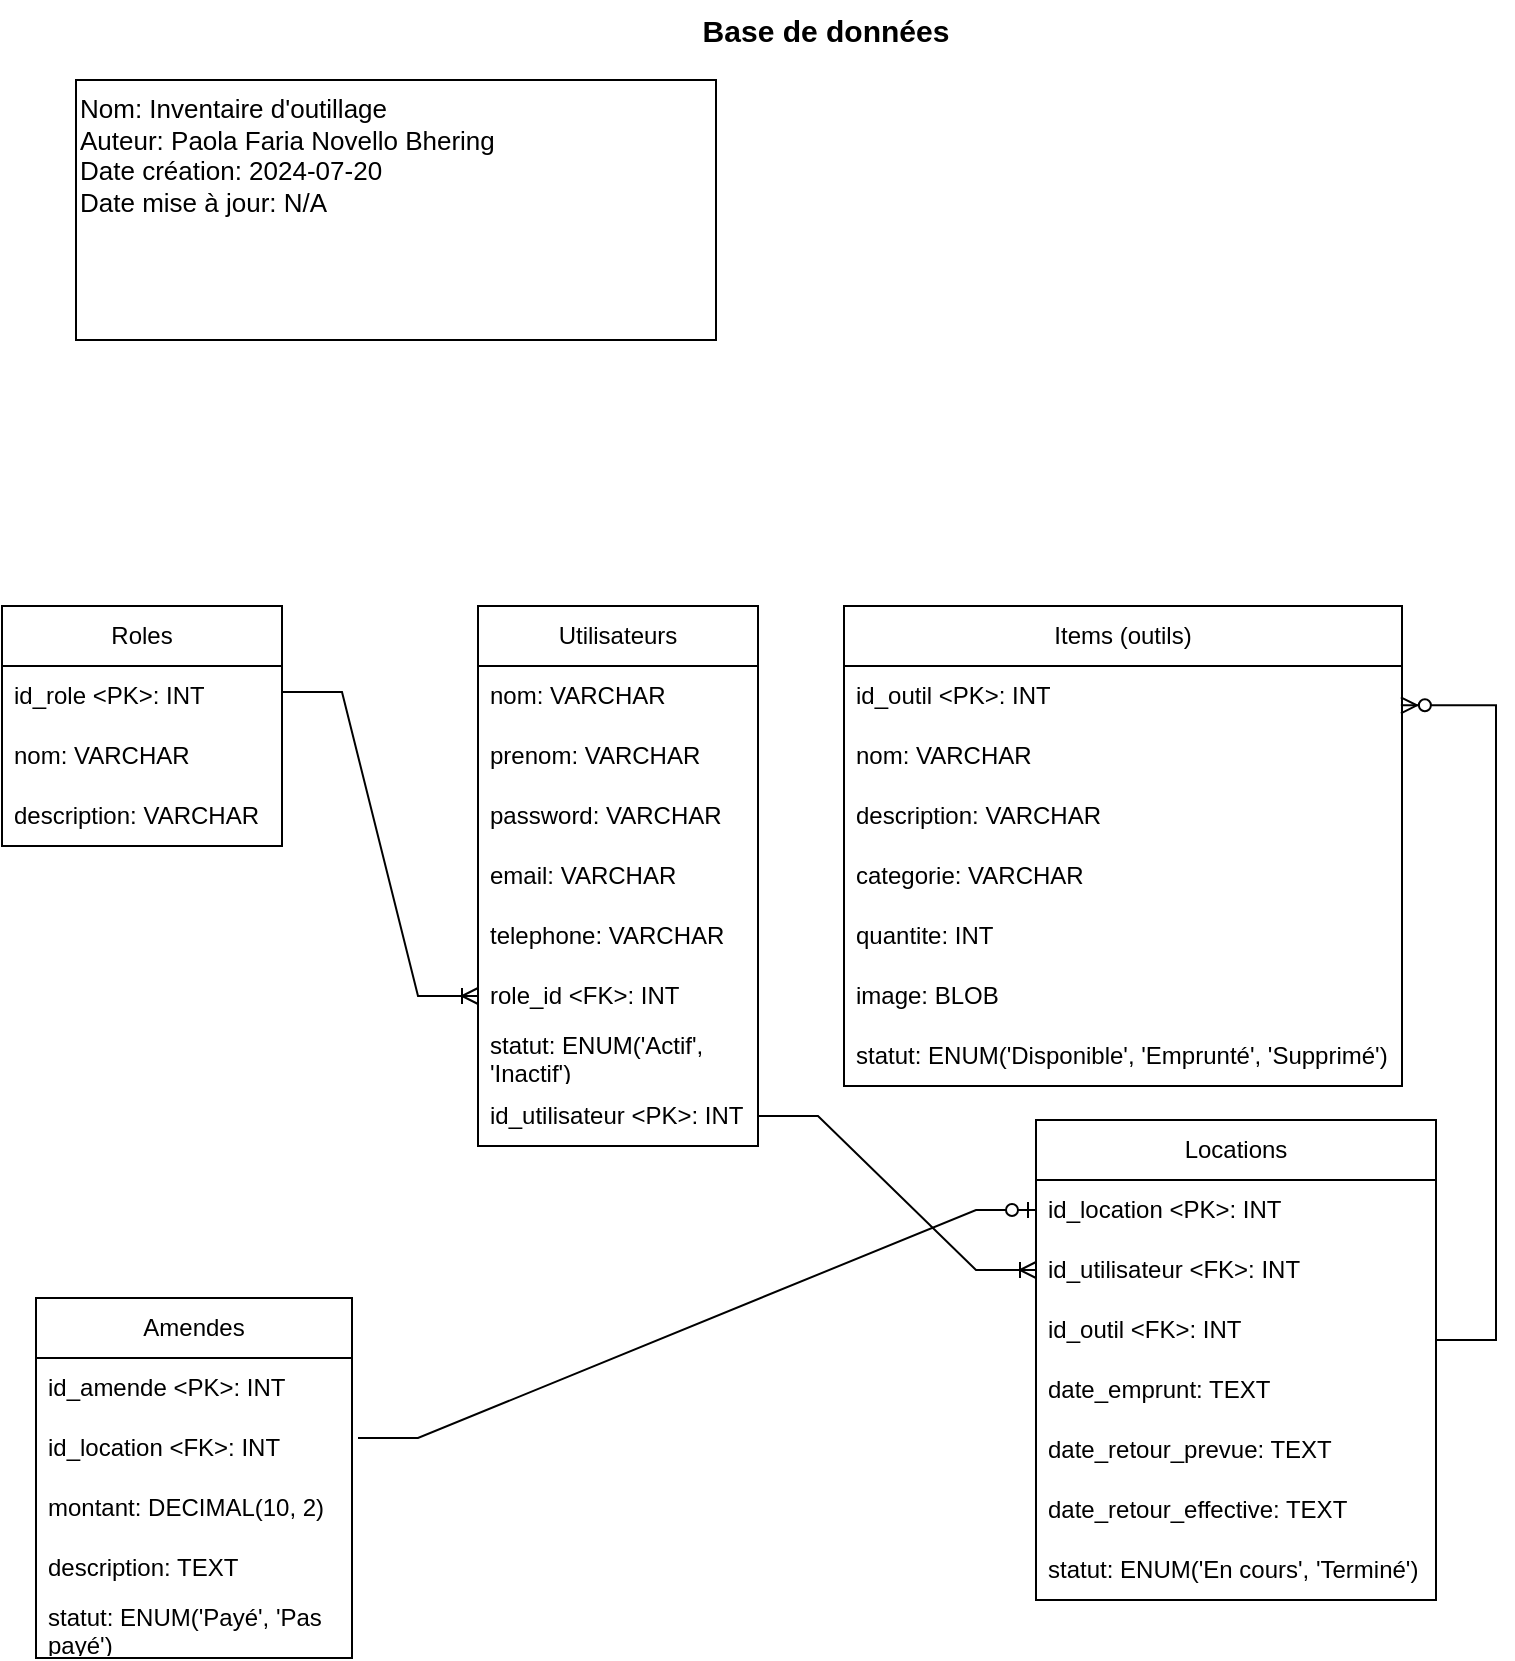 <mxfile version="21.8.2" type="device">
  <diagram name="Page-1" id="j_84Ol_rRc1WWKsA9hxo">
    <mxGraphModel dx="2074" dy="836" grid="1" gridSize="10" guides="1" tooltips="1" connect="1" arrows="1" fold="1" page="1" pageScale="1" pageWidth="2339" pageHeight="3300" math="0" shadow="0">
      <root>
        <mxCell id="0" />
        <mxCell id="1" parent="0" />
        <mxCell id="dwD8XqkciGVuNtvJuvMU-1" value="Roles" style="swimlane;fontStyle=0;childLayout=stackLayout;horizontal=1;startSize=30;horizontalStack=0;resizeParent=1;resizeParentMax=0;resizeLast=0;collapsible=1;marginBottom=0;whiteSpace=wrap;html=1;" parent="1" vertex="1">
          <mxGeometry x="3" y="323" width="140" height="120" as="geometry" />
        </mxCell>
        <mxCell id="dwD8XqkciGVuNtvJuvMU-2" value="id_role &amp;lt;PK&amp;gt;: INT" style="text;strokeColor=none;fillColor=none;align=left;verticalAlign=middle;spacingLeft=4;spacingRight=4;overflow=hidden;points=[[0,0.5],[1,0.5]];portConstraint=eastwest;rotatable=0;whiteSpace=wrap;html=1;" parent="dwD8XqkciGVuNtvJuvMU-1" vertex="1">
          <mxGeometry y="30" width="140" height="30" as="geometry" />
        </mxCell>
        <mxCell id="dwD8XqkciGVuNtvJuvMU-3" value="nom: VARCHAR" style="text;strokeColor=none;fillColor=none;align=left;verticalAlign=middle;spacingLeft=4;spacingRight=4;overflow=hidden;points=[[0,0.5],[1,0.5]];portConstraint=eastwest;rotatable=0;whiteSpace=wrap;html=1;" parent="dwD8XqkciGVuNtvJuvMU-1" vertex="1">
          <mxGeometry y="60" width="140" height="30" as="geometry" />
        </mxCell>
        <mxCell id="dwD8XqkciGVuNtvJuvMU-4" value="description: VARCHAR" style="text;strokeColor=none;fillColor=none;align=left;verticalAlign=middle;spacingLeft=4;spacingRight=4;overflow=hidden;points=[[0,0.5],[1,0.5]];portConstraint=eastwest;rotatable=0;whiteSpace=wrap;html=1;" parent="dwD8XqkciGVuNtvJuvMU-1" vertex="1">
          <mxGeometry y="90" width="140" height="30" as="geometry" />
        </mxCell>
        <mxCell id="dwD8XqkciGVuNtvJuvMU-6" value="Utilisateurs" style="swimlane;fontStyle=0;childLayout=stackLayout;horizontal=1;startSize=30;horizontalStack=0;resizeParent=1;resizeParentMax=0;resizeLast=0;collapsible=1;marginBottom=0;whiteSpace=wrap;html=1;" parent="1" vertex="1">
          <mxGeometry x="241" y="323" width="140" height="270" as="geometry" />
        </mxCell>
        <mxCell id="dwD8XqkciGVuNtvJuvMU-8" value="nom: VARCHAR" style="text;strokeColor=none;fillColor=none;align=left;verticalAlign=middle;spacingLeft=4;spacingRight=4;overflow=hidden;points=[[0,0.5],[1,0.5]];portConstraint=eastwest;rotatable=0;whiteSpace=wrap;html=1;" parent="dwD8XqkciGVuNtvJuvMU-6" vertex="1">
          <mxGeometry y="30" width="140" height="30" as="geometry" />
        </mxCell>
        <mxCell id="dwD8XqkciGVuNtvJuvMU-9" value="prenom: VARCHAR" style="text;strokeColor=none;fillColor=none;align=left;verticalAlign=middle;spacingLeft=4;spacingRight=4;overflow=hidden;points=[[0,0.5],[1,0.5]];portConstraint=eastwest;rotatable=0;whiteSpace=wrap;html=1;" parent="dwD8XqkciGVuNtvJuvMU-6" vertex="1">
          <mxGeometry y="60" width="140" height="30" as="geometry" />
        </mxCell>
        <mxCell id="dwD8XqkciGVuNtvJuvMU-11" value="password: VARCHAR" style="text;strokeColor=none;fillColor=none;align=left;verticalAlign=middle;spacingLeft=4;spacingRight=4;overflow=hidden;points=[[0,0.5],[1,0.5]];portConstraint=eastwest;rotatable=0;whiteSpace=wrap;html=1;" parent="dwD8XqkciGVuNtvJuvMU-6" vertex="1">
          <mxGeometry y="90" width="140" height="30" as="geometry" />
        </mxCell>
        <mxCell id="dwD8XqkciGVuNtvJuvMU-27" value="email: VARCHAR" style="text;strokeColor=none;fillColor=none;align=left;verticalAlign=middle;spacingLeft=4;spacingRight=4;overflow=hidden;points=[[0,0.5],[1,0.5]];portConstraint=eastwest;rotatable=0;whiteSpace=wrap;html=1;" parent="dwD8XqkciGVuNtvJuvMU-6" vertex="1">
          <mxGeometry y="120" width="140" height="30" as="geometry" />
        </mxCell>
        <mxCell id="dwD8XqkciGVuNtvJuvMU-28" value="telephone: VARCHAR" style="text;strokeColor=none;fillColor=none;align=left;verticalAlign=middle;spacingLeft=4;spacingRight=4;overflow=hidden;points=[[0,0.5],[1,0.5]];portConstraint=eastwest;rotatable=0;whiteSpace=wrap;html=1;" parent="dwD8XqkciGVuNtvJuvMU-6" vertex="1">
          <mxGeometry y="150" width="140" height="30" as="geometry" />
        </mxCell>
        <mxCell id="dwD8XqkciGVuNtvJuvMU-12" value="role_id &amp;lt;FK&amp;gt;: INT" style="text;strokeColor=none;fillColor=none;align=left;verticalAlign=middle;spacingLeft=4;spacingRight=4;overflow=hidden;points=[[0,0.5],[1,0.5]];portConstraint=eastwest;rotatable=0;whiteSpace=wrap;html=1;" parent="dwD8XqkciGVuNtvJuvMU-6" vertex="1">
          <mxGeometry y="180" width="140" height="30" as="geometry" />
        </mxCell>
        <mxCell id="dwD8XqkciGVuNtvJuvMU-58" value="statut: ENUM(&#39;Actif&#39;, &#39;Inactif&#39;)" style="text;strokeColor=none;fillColor=none;align=left;verticalAlign=middle;spacingLeft=4;spacingRight=4;overflow=hidden;points=[[0,0.5],[1,0.5]];portConstraint=eastwest;rotatable=0;whiteSpace=wrap;html=1;" parent="dwD8XqkciGVuNtvJuvMU-6" vertex="1">
          <mxGeometry y="210" width="140" height="30" as="geometry" />
        </mxCell>
        <mxCell id="dwD8XqkciGVuNtvJuvMU-7" value="id_utilisateur &amp;lt;PK&amp;gt;: INT" style="text;strokeColor=none;fillColor=none;align=left;verticalAlign=middle;spacingLeft=4;spacingRight=4;overflow=hidden;points=[[0,0.5],[1,0.5]];portConstraint=eastwest;rotatable=0;whiteSpace=wrap;html=1;" parent="dwD8XqkciGVuNtvJuvMU-6" vertex="1">
          <mxGeometry y="240" width="140" height="30" as="geometry" />
        </mxCell>
        <mxCell id="dwD8XqkciGVuNtvJuvMU-13" value="Nom: Inventaire d&#39;outillage&lt;br&gt;Auteur: Paola Faria Novello Bhering&amp;nbsp;&lt;br&gt;Date création: 2024-07-20&lt;br&gt;Date mise à jour: N/A" style="rounded=0;whiteSpace=wrap;html=1;align=left;verticalAlign=top;fontSize=13;spacingBottom=0;" parent="1" vertex="1">
          <mxGeometry x="40" y="60" width="320" height="130" as="geometry" />
        </mxCell>
        <mxCell id="dwD8XqkciGVuNtvJuvMU-14" value="Base de données" style="text;strokeColor=none;align=center;fillColor=none;html=1;verticalAlign=middle;whiteSpace=wrap;rounded=0;fontStyle=1;fontSize=15;" parent="1" vertex="1">
          <mxGeometry x="260" y="20" width="310" height="30" as="geometry" />
        </mxCell>
        <mxCell id="dwD8XqkciGVuNtvJuvMU-15" value="Items (outils)" style="swimlane;fontStyle=0;childLayout=stackLayout;horizontal=1;startSize=30;horizontalStack=0;resizeParent=1;resizeParentMax=0;resizeLast=0;collapsible=1;marginBottom=0;whiteSpace=wrap;html=1;" parent="1" vertex="1">
          <mxGeometry x="424" y="323" width="279" height="240" as="geometry" />
        </mxCell>
        <mxCell id="dwD8XqkciGVuNtvJuvMU-16" value="id_outil &amp;lt;PK&amp;gt;: INT" style="text;strokeColor=none;fillColor=none;align=left;verticalAlign=middle;spacingLeft=4;spacingRight=4;overflow=hidden;points=[[0,0.5],[1,0.5]];portConstraint=eastwest;rotatable=0;whiteSpace=wrap;html=1;" parent="dwD8XqkciGVuNtvJuvMU-15" vertex="1">
          <mxGeometry y="30" width="279" height="30" as="geometry" />
        </mxCell>
        <mxCell id="dwD8XqkciGVuNtvJuvMU-17" value="nom: VARCHAR" style="text;strokeColor=none;fillColor=none;align=left;verticalAlign=middle;spacingLeft=4;spacingRight=4;overflow=hidden;points=[[0,0.5],[1,0.5]];portConstraint=eastwest;rotatable=0;whiteSpace=wrap;html=1;" parent="dwD8XqkciGVuNtvJuvMU-15" vertex="1">
          <mxGeometry y="60" width="279" height="30" as="geometry" />
        </mxCell>
        <mxCell id="dwD8XqkciGVuNtvJuvMU-18" value="description: VARCHAR" style="text;strokeColor=none;fillColor=none;align=left;verticalAlign=middle;spacingLeft=4;spacingRight=4;overflow=hidden;points=[[0,0.5],[1,0.5]];portConstraint=eastwest;rotatable=0;whiteSpace=wrap;html=1;" parent="dwD8XqkciGVuNtvJuvMU-15" vertex="1">
          <mxGeometry y="90" width="279" height="30" as="geometry" />
        </mxCell>
        <mxCell id="AtaY5h_QZOFM_C8Indqi-1" value="categorie: VARCHAR" style="text;strokeColor=none;fillColor=none;align=left;verticalAlign=middle;spacingLeft=4;spacingRight=4;overflow=hidden;points=[[0,0.5],[1,0.5]];portConstraint=eastwest;rotatable=0;whiteSpace=wrap;html=1;" parent="dwD8XqkciGVuNtvJuvMU-15" vertex="1">
          <mxGeometry y="120" width="279" height="30" as="geometry" />
        </mxCell>
        <mxCell id="dwD8XqkciGVuNtvJuvMU-19" value="quantite: INT" style="text;strokeColor=none;fillColor=none;align=left;verticalAlign=middle;spacingLeft=4;spacingRight=4;overflow=hidden;points=[[0,0.5],[1,0.5]];portConstraint=eastwest;rotatable=0;whiteSpace=wrap;html=1;" parent="dwD8XqkciGVuNtvJuvMU-15" vertex="1">
          <mxGeometry y="150" width="279" height="30" as="geometry" />
        </mxCell>
        <mxCell id="uvAZchUeGphAmQj9HwLX-1" value="image: BLOB" style="text;strokeColor=none;fillColor=none;align=left;verticalAlign=middle;spacingLeft=4;spacingRight=4;overflow=hidden;points=[[0,0.5],[1,0.5]];portConstraint=eastwest;rotatable=0;whiteSpace=wrap;html=1;" vertex="1" parent="dwD8XqkciGVuNtvJuvMU-15">
          <mxGeometry y="180" width="279" height="30" as="geometry" />
        </mxCell>
        <mxCell id="dwD8XqkciGVuNtvJuvMU-33" value="statut: ENUM(&#39;Disponible&#39;, &#39;Emprunté&#39;, &#39;Supprimé&#39;)" style="text;strokeColor=none;fillColor=none;align=left;verticalAlign=middle;spacingLeft=4;spacingRight=4;overflow=hidden;points=[[0,0.5],[1,0.5]];portConstraint=eastwest;rotatable=0;whiteSpace=wrap;html=1;" parent="dwD8XqkciGVuNtvJuvMU-15" vertex="1">
          <mxGeometry y="210" width="279" height="30" as="geometry" />
        </mxCell>
        <mxCell id="dwD8XqkciGVuNtvJuvMU-29" value="Locations" style="swimlane;fontStyle=0;childLayout=stackLayout;horizontal=1;startSize=30;horizontalStack=0;resizeParent=1;resizeParentMax=0;resizeLast=0;collapsible=1;marginBottom=0;whiteSpace=wrap;html=1;" parent="1" vertex="1">
          <mxGeometry x="520" y="580" width="200" height="240" as="geometry" />
        </mxCell>
        <mxCell id="dwD8XqkciGVuNtvJuvMU-30" value="id_location &amp;lt;PK&amp;gt;: INT" style="text;strokeColor=none;fillColor=none;align=left;verticalAlign=middle;spacingLeft=4;spacingRight=4;overflow=hidden;points=[[0,0.5],[1,0.5]];portConstraint=eastwest;rotatable=0;whiteSpace=wrap;html=1;" parent="dwD8XqkciGVuNtvJuvMU-29" vertex="1">
          <mxGeometry y="30" width="200" height="30" as="geometry" />
        </mxCell>
        <mxCell id="dwD8XqkciGVuNtvJuvMU-34" value="id_utilisateur &amp;lt;FK&amp;gt;: INT" style="text;strokeColor=none;fillColor=none;align=left;verticalAlign=middle;spacingLeft=4;spacingRight=4;overflow=hidden;points=[[0,0.5],[1,0.5]];portConstraint=eastwest;rotatable=0;whiteSpace=wrap;html=1;" parent="dwD8XqkciGVuNtvJuvMU-29" vertex="1">
          <mxGeometry y="60" width="200" height="30" as="geometry" />
        </mxCell>
        <mxCell id="dwD8XqkciGVuNtvJuvMU-35" value="id_outil &amp;lt;FK&amp;gt;: INT" style="text;strokeColor=none;fillColor=none;align=left;verticalAlign=middle;spacingLeft=4;spacingRight=4;overflow=hidden;points=[[0,0.5],[1,0.5]];portConstraint=eastwest;rotatable=0;whiteSpace=wrap;html=1;" parent="dwD8XqkciGVuNtvJuvMU-29" vertex="1">
          <mxGeometry y="90" width="200" height="30" as="geometry" />
        </mxCell>
        <mxCell id="dwD8XqkciGVuNtvJuvMU-36" value="date_emprunt: TEXT" style="text;strokeColor=none;fillColor=none;align=left;verticalAlign=middle;spacingLeft=4;spacingRight=4;overflow=hidden;points=[[0,0.5],[1,0.5]];portConstraint=eastwest;rotatable=0;whiteSpace=wrap;html=1;" parent="dwD8XqkciGVuNtvJuvMU-29" vertex="1">
          <mxGeometry y="120" width="200" height="30" as="geometry" />
        </mxCell>
        <mxCell id="dwD8XqkciGVuNtvJuvMU-38" value="date_retour_prevue: TEXT" style="text;strokeColor=none;fillColor=none;align=left;verticalAlign=middle;spacingLeft=4;spacingRight=4;overflow=hidden;points=[[0,0.5],[1,0.5]];portConstraint=eastwest;rotatable=0;whiteSpace=wrap;html=1;" parent="dwD8XqkciGVuNtvJuvMU-29" vertex="1">
          <mxGeometry y="150" width="200" height="30" as="geometry" />
        </mxCell>
        <mxCell id="dwD8XqkciGVuNtvJuvMU-39" value="date_retour_effective: TEXT" style="text;strokeColor=none;fillColor=none;align=left;verticalAlign=middle;spacingLeft=4;spacingRight=4;overflow=hidden;points=[[0,0.5],[1,0.5]];portConstraint=eastwest;rotatable=0;whiteSpace=wrap;html=1;" parent="dwD8XqkciGVuNtvJuvMU-29" vertex="1">
          <mxGeometry y="180" width="200" height="30" as="geometry" />
        </mxCell>
        <mxCell id="dwD8XqkciGVuNtvJuvMU-31" value="statut: ENUM(&#39;En cours&#39;, &#39;Terminé&#39;)" style="text;strokeColor=none;fillColor=none;align=left;verticalAlign=middle;spacingLeft=4;spacingRight=4;overflow=hidden;points=[[0,0.5],[1,0.5]];portConstraint=eastwest;rotatable=0;whiteSpace=wrap;html=1;" parent="dwD8XqkciGVuNtvJuvMU-29" vertex="1">
          <mxGeometry y="210" width="200" height="30" as="geometry" />
        </mxCell>
        <mxCell id="dwD8XqkciGVuNtvJuvMU-40" value="Amendes" style="swimlane;fontStyle=0;childLayout=stackLayout;horizontal=1;startSize=30;horizontalStack=0;resizeParent=1;resizeParentMax=0;resizeLast=0;collapsible=1;marginBottom=0;whiteSpace=wrap;html=1;" parent="1" vertex="1">
          <mxGeometry x="20" y="669" width="158" height="180" as="geometry" />
        </mxCell>
        <mxCell id="dwD8XqkciGVuNtvJuvMU-41" value="id_amende &amp;lt;PK&amp;gt;: INT" style="text;strokeColor=none;fillColor=none;align=left;verticalAlign=middle;spacingLeft=4;spacingRight=4;overflow=hidden;points=[[0,0.5],[1,0.5]];portConstraint=eastwest;rotatable=0;whiteSpace=wrap;html=1;" parent="dwD8XqkciGVuNtvJuvMU-40" vertex="1">
          <mxGeometry y="30" width="158" height="30" as="geometry" />
        </mxCell>
        <mxCell id="dwD8XqkciGVuNtvJuvMU-60" value="id_location &amp;lt;FK&amp;gt;: INT" style="text;strokeColor=none;fillColor=none;align=left;verticalAlign=middle;spacingLeft=4;spacingRight=4;overflow=hidden;points=[[0,0.5],[1,0.5]];portConstraint=eastwest;rotatable=0;whiteSpace=wrap;html=1;" parent="dwD8XqkciGVuNtvJuvMU-40" vertex="1">
          <mxGeometry y="60" width="158" height="30" as="geometry" />
        </mxCell>
        <mxCell id="dwD8XqkciGVuNtvJuvMU-42" value="montant:&amp;nbsp;DECIMAL(10, 2)" style="text;strokeColor=none;fillColor=none;align=left;verticalAlign=middle;spacingLeft=4;spacingRight=4;overflow=hidden;points=[[0,0.5],[1,0.5]];portConstraint=eastwest;rotatable=0;whiteSpace=wrap;html=1;" parent="dwD8XqkciGVuNtvJuvMU-40" vertex="1">
          <mxGeometry y="90" width="158" height="30" as="geometry" />
        </mxCell>
        <mxCell id="dwD8XqkciGVuNtvJuvMU-43" value="description: TEXT" style="text;strokeColor=none;fillColor=none;align=left;verticalAlign=middle;spacingLeft=4;spacingRight=4;overflow=hidden;points=[[0,0.5],[1,0.5]];portConstraint=eastwest;rotatable=0;whiteSpace=wrap;html=1;" parent="dwD8XqkciGVuNtvJuvMU-40" vertex="1">
          <mxGeometry y="120" width="158" height="30" as="geometry" />
        </mxCell>
        <mxCell id="dwD8XqkciGVuNtvJuvMU-59" value="statut: ENUM(&#39;Payé&#39;, &#39;Pas payé&#39;)" style="text;strokeColor=none;fillColor=none;align=left;verticalAlign=middle;spacingLeft=4;spacingRight=4;overflow=hidden;points=[[0,0.5],[1,0.5]];portConstraint=eastwest;rotatable=0;whiteSpace=wrap;html=1;" parent="dwD8XqkciGVuNtvJuvMU-40" vertex="1">
          <mxGeometry y="150" width="158" height="30" as="geometry" />
        </mxCell>
        <mxCell id="dwD8XqkciGVuNtvJuvMU-62" value="" style="edgeStyle=entityRelationEdgeStyle;fontSize=12;html=1;endArrow=ERoneToMany;rounded=0;exitX=1;exitY=0.5;exitDx=0;exitDy=0;entryX=0;entryY=0.5;entryDx=0;entryDy=0;" parent="1" source="dwD8XqkciGVuNtvJuvMU-7" target="dwD8XqkciGVuNtvJuvMU-34" edge="1">
          <mxGeometry width="100" height="100" relative="1" as="geometry">
            <mxPoint x="521" y="651" as="sourcePoint" />
            <mxPoint x="621" y="551" as="targetPoint" />
          </mxGeometry>
        </mxCell>
        <mxCell id="dwD8XqkciGVuNtvJuvMU-63" value="" style="edgeStyle=entityRelationEdgeStyle;fontSize=12;html=1;endArrow=ERoneToMany;rounded=0;exitX=1;exitY=0.5;exitDx=0;exitDy=0;entryX=0;entryY=0.5;entryDx=0;entryDy=0;" parent="1" target="dwD8XqkciGVuNtvJuvMU-12" edge="1">
          <mxGeometry width="100" height="100" relative="1" as="geometry">
            <mxPoint x="143" y="366" as="sourcePoint" />
            <mxPoint x="211" y="545" as="targetPoint" />
          </mxGeometry>
        </mxCell>
        <mxCell id="dwD8XqkciGVuNtvJuvMU-65" value="" style="edgeStyle=entityRelationEdgeStyle;fontSize=12;html=1;endArrow=ERzeroToOne;endFill=1;rounded=0;entryX=0;entryY=0.5;entryDx=0;entryDy=0;exitX=1.019;exitY=0.333;exitDx=0;exitDy=0;exitPerimeter=0;" parent="1" source="dwD8XqkciGVuNtvJuvMU-60" target="dwD8XqkciGVuNtvJuvMU-30" edge="1">
          <mxGeometry width="100" height="100" relative="1" as="geometry">
            <mxPoint x="521" y="651" as="sourcePoint" />
            <mxPoint x="621" y="551" as="targetPoint" />
          </mxGeometry>
        </mxCell>
        <mxCell id="dwD8XqkciGVuNtvJuvMU-69" value="" style="edgeStyle=entityRelationEdgeStyle;fontSize=12;html=1;endArrow=ERzeroToMany;endFill=1;rounded=0;entryX=0.998;entryY=0.655;entryDx=0;entryDy=0;entryPerimeter=0;" parent="1" target="dwD8XqkciGVuNtvJuvMU-16" edge="1">
          <mxGeometry width="100" height="100" relative="1" as="geometry">
            <mxPoint x="720" y="690" as="sourcePoint" />
            <mxPoint x="790" y="370" as="targetPoint" />
            <Array as="points">
              <mxPoint x="751" y="650" />
              <mxPoint x="780" y="566" />
              <mxPoint x="758" y="535" />
            </Array>
          </mxGeometry>
        </mxCell>
      </root>
    </mxGraphModel>
  </diagram>
</mxfile>
